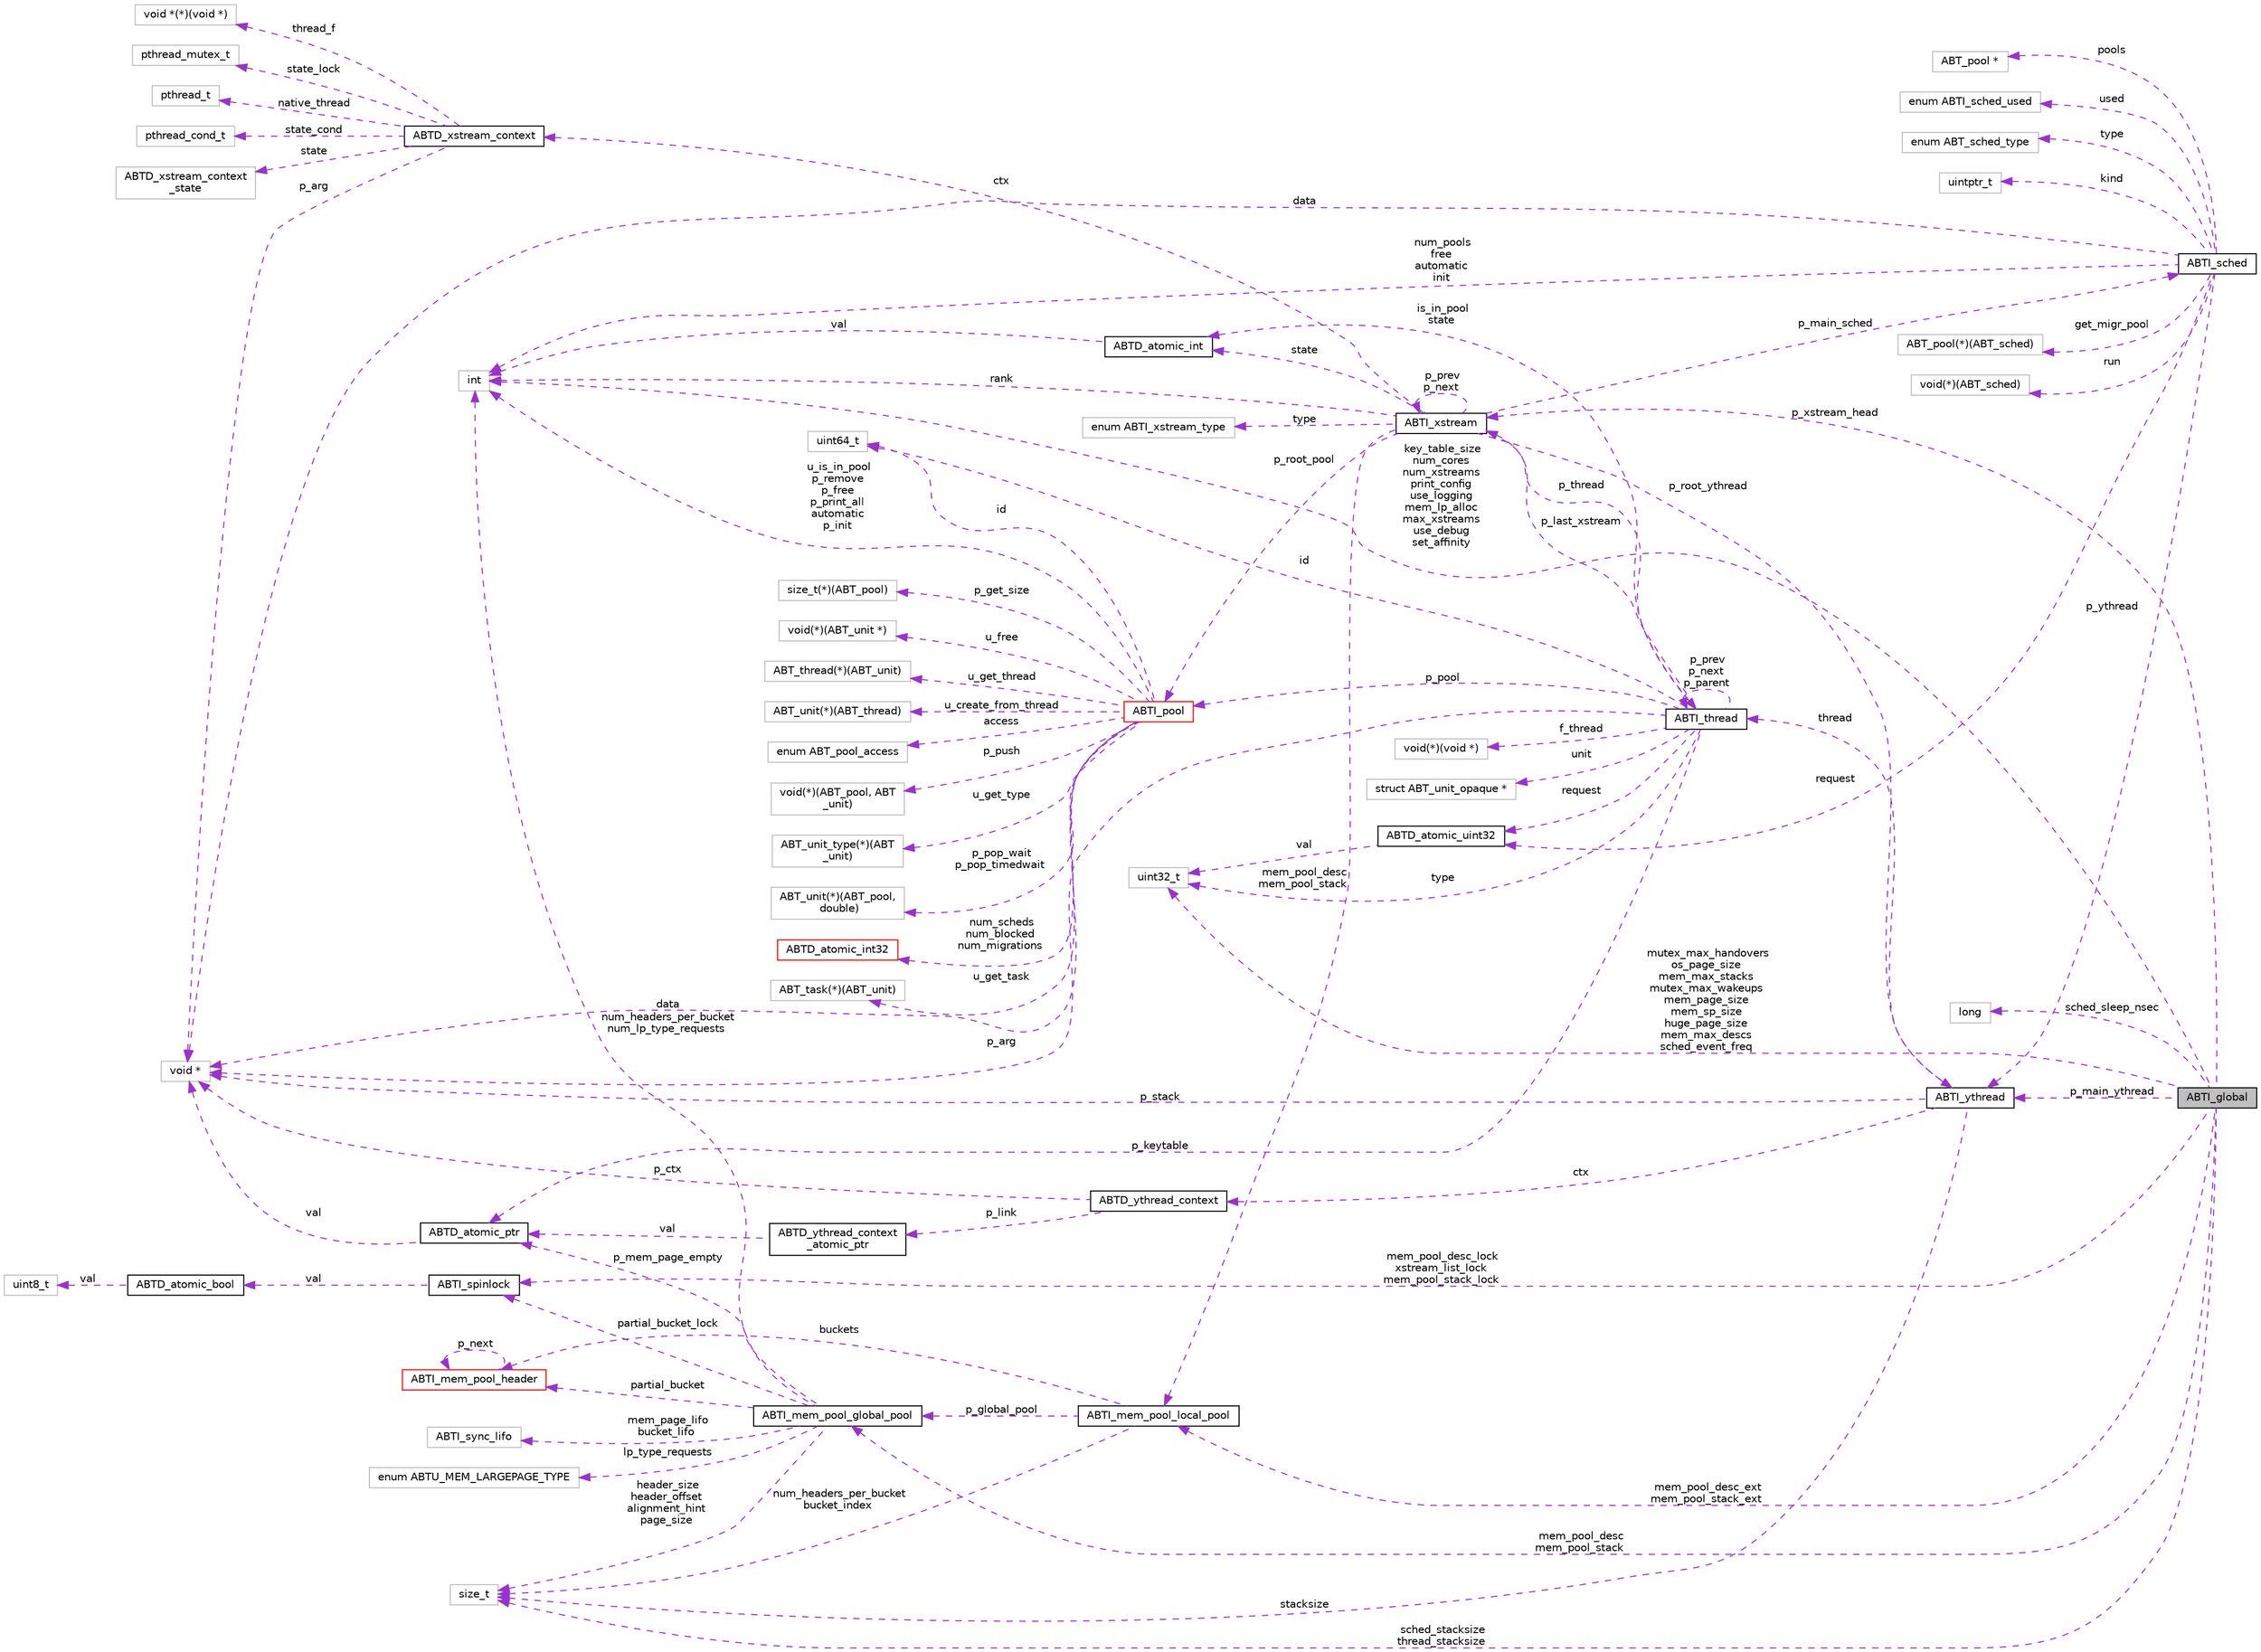 digraph "ABTI_global"
{
  edge [fontname="Helvetica",fontsize="10",labelfontname="Helvetica",labelfontsize="10"];
  node [fontname="Helvetica",fontsize="10",shape=record];
  rankdir="LR";
  Node1 [label="ABTI_global",height=0.2,width=0.4,color="black", fillcolor="grey75", style="filled" fontcolor="black"];
  Node2 -> Node1 [dir="back",color="darkorchid3",fontsize="10",style="dashed",label=" mem_pool_desc_lock\nxstream_list_lock\nmem_pool_stack_lock" ,fontname="Helvetica"];
  Node2 [label="ABTI_spinlock",height=0.2,width=0.4,color="black", fillcolor="white", style="filled",URL="$dc/d81/structABTI__spinlock.html"];
  Node3 -> Node2 [dir="back",color="darkorchid3",fontsize="10",style="dashed",label=" val" ,fontname="Helvetica"];
  Node3 [label="ABTD_atomic_bool",height=0.2,width=0.4,color="black", fillcolor="white", style="filled",URL="$df/d2c/structABTD__atomic__bool.html"];
  Node4 -> Node3 [dir="back",color="darkorchid3",fontsize="10",style="dashed",label=" val" ,fontname="Helvetica"];
  Node4 [label="uint8_t",height=0.2,width=0.4,color="grey75", fillcolor="white", style="filled"];
  Node5 -> Node1 [dir="back",color="darkorchid3",fontsize="10",style="dashed",label=" p_main_ythread" ,fontname="Helvetica"];
  Node5 [label="ABTI_ythread",height=0.2,width=0.4,color="black", fillcolor="white", style="filled",URL="$d5/d5f/structABTI__ythread.html"];
  Node6 -> Node5 [dir="back",color="darkorchid3",fontsize="10",style="dashed",label=" thread" ,fontname="Helvetica"];
  Node6 [label="ABTI_thread",height=0.2,width=0.4,color="black", fillcolor="white", style="filled",URL="$d3/d55/structABTI__thread.html"];
  Node7 -> Node6 [dir="back",color="darkorchid3",fontsize="10",style="dashed",label=" f_thread" ,fontname="Helvetica"];
  Node7 [label="void(*)(void *)",height=0.2,width=0.4,color="grey75", fillcolor="white", style="filled"];
  Node8 -> Node6 [dir="back",color="darkorchid3",fontsize="10",style="dashed",label=" id" ,fontname="Helvetica"];
  Node8 [label="uint64_t",height=0.2,width=0.4,color="grey75", fillcolor="white", style="filled"];
  Node6 -> Node6 [dir="back",color="darkorchid3",fontsize="10",style="dashed",label=" p_prev\np_next\np_parent" ,fontname="Helvetica"];
  Node9 -> Node6 [dir="back",color="darkorchid3",fontsize="10",style="dashed",label=" p_pool" ,fontname="Helvetica"];
  Node9 [label="ABTI_pool",height=0.2,width=0.4,color="red", fillcolor="white", style="filled",URL="$df/d65/structABTI__pool.html"];
  Node10 -> Node9 [dir="back",color="darkorchid3",fontsize="10",style="dashed",label=" p_get_size" ,fontname="Helvetica"];
  Node10 [label="size_t(*)(ABT_pool)",height=0.2,width=0.4,color="grey75", fillcolor="white", style="filled"];
  Node11 -> Node9 [dir="back",color="darkorchid3",fontsize="10",style="dashed",label=" u_free" ,fontname="Helvetica"];
  Node11 [label="void(*)(ABT_unit *)",height=0.2,width=0.4,color="grey75", fillcolor="white", style="filled"];
  Node12 -> Node9 [dir="back",color="darkorchid3",fontsize="10",style="dashed",label=" u_get_thread" ,fontname="Helvetica"];
  Node12 [label="ABT_thread(*)(ABT_unit)",height=0.2,width=0.4,color="grey75", fillcolor="white", style="filled"];
  Node13 -> Node9 [dir="back",color="darkorchid3",fontsize="10",style="dashed",label=" u_create_from_thread" ,fontname="Helvetica"];
  Node13 [label="ABT_unit(*)(ABT_thread)",height=0.2,width=0.4,color="grey75", fillcolor="white", style="filled"];
  Node8 -> Node9 [dir="back",color="darkorchid3",fontsize="10",style="dashed",label=" id" ,fontname="Helvetica"];
  Node14 -> Node9 [dir="back",color="darkorchid3",fontsize="10",style="dashed",label=" access" ,fontname="Helvetica"];
  Node14 [label="enum ABT_pool_access",height=0.2,width=0.4,color="grey75", fillcolor="white", style="filled"];
  Node15 -> Node9 [dir="back",color="darkorchid3",fontsize="10",style="dashed",label=" p_push" ,fontname="Helvetica"];
  Node15 [label="void(*)(ABT_pool, ABT\l_unit)",height=0.2,width=0.4,color="grey75", fillcolor="white", style="filled"];
  Node16 -> Node9 [dir="back",color="darkorchid3",fontsize="10",style="dashed",label=" u_get_type" ,fontname="Helvetica"];
  Node16 [label="ABT_unit_type(*)(ABT\l_unit)",height=0.2,width=0.4,color="grey75", fillcolor="white", style="filled"];
  Node17 -> Node9 [dir="back",color="darkorchid3",fontsize="10",style="dashed",label=" p_pop_wait\np_pop_timedwait" ,fontname="Helvetica"];
  Node17 [label="ABT_unit(*)(ABT_pool,\l double)",height=0.2,width=0.4,color="grey75", fillcolor="white", style="filled"];
  Node18 -> Node9 [dir="back",color="darkorchid3",fontsize="10",style="dashed",label=" u_is_in_pool\np_remove\np_free\np_print_all\nautomatic\np_init" ,fontname="Helvetica"];
  Node18 [label="int",height=0.2,width=0.4,color="grey75", fillcolor="white", style="filled"];
  Node19 -> Node9 [dir="back",color="darkorchid3",fontsize="10",style="dashed",label=" num_scheds\nnum_blocked\nnum_migrations" ,fontname="Helvetica"];
  Node19 [label="ABTD_atomic_int32",height=0.2,width=0.4,color="red", fillcolor="white", style="filled",URL="$db/d9a/structABTD__atomic__int32.html"];
  Node20 -> Node9 [dir="back",color="darkorchid3",fontsize="10",style="dashed",label=" u_get_task" ,fontname="Helvetica"];
  Node20 [label="ABT_task(*)(ABT_unit)",height=0.2,width=0.4,color="grey75", fillcolor="white", style="filled"];
  Node21 -> Node9 [dir="back",color="darkorchid3",fontsize="10",style="dashed",label=" data" ,fontname="Helvetica"];
  Node21 [label="void *",height=0.2,width=0.4,color="grey75", fillcolor="white", style="filled"];
  Node22 -> Node6 [dir="back",color="darkorchid3",fontsize="10",style="dashed",label=" p_last_xstream" ,fontname="Helvetica"];
  Node22 [label="ABTI_xstream",height=0.2,width=0.4,color="black", fillcolor="white", style="filled",URL="$dc/d3f/structABTI__xstream.html"];
  Node23 -> Node22 [dir="back",color="darkorchid3",fontsize="10",style="dashed",label=" ctx" ,fontname="Helvetica"];
  Node23 [label="ABTD_xstream_context",height=0.2,width=0.4,color="black", fillcolor="white", style="filled",URL="$df/dec/structABTD__xstream__context.html"];
  Node24 -> Node23 [dir="back",color="darkorchid3",fontsize="10",style="dashed",label=" state" ,fontname="Helvetica"];
  Node24 [label="ABTD_xstream_context\l_state",height=0.2,width=0.4,color="grey75", fillcolor="white", style="filled"];
  Node25 -> Node23 [dir="back",color="darkorchid3",fontsize="10",style="dashed",label=" thread_f" ,fontname="Helvetica"];
  Node25 [label="void *(*)(void *)",height=0.2,width=0.4,color="grey75", fillcolor="white", style="filled"];
  Node26 -> Node23 [dir="back",color="darkorchid3",fontsize="10",style="dashed",label=" state_lock" ,fontname="Helvetica"];
  Node26 [label="pthread_mutex_t",height=0.2,width=0.4,color="grey75", fillcolor="white", style="filled"];
  Node27 -> Node23 [dir="back",color="darkorchid3",fontsize="10",style="dashed",label=" native_thread" ,fontname="Helvetica"];
  Node27 [label="pthread_t",height=0.2,width=0.4,color="grey75", fillcolor="white", style="filled"];
  Node28 -> Node23 [dir="back",color="darkorchid3",fontsize="10",style="dashed",label=" state_cond" ,fontname="Helvetica"];
  Node28 [label="pthread_cond_t",height=0.2,width=0.4,color="grey75", fillcolor="white", style="filled"];
  Node21 -> Node23 [dir="back",color="darkorchid3",fontsize="10",style="dashed",label=" p_arg" ,fontname="Helvetica"];
  Node6 -> Node22 [dir="back",color="darkorchid3",fontsize="10",style="dashed",label=" p_thread" ,fontname="Helvetica"];
  Node29 -> Node22 [dir="back",color="darkorchid3",fontsize="10",style="dashed",label=" p_main_sched" ,fontname="Helvetica"];
  Node29 [label="ABTI_sched",height=0.2,width=0.4,color="black", fillcolor="white", style="filled",URL="$d0/dd5/structABTI__sched.html"];
  Node30 -> Node29 [dir="back",color="darkorchid3",fontsize="10",style="dashed",label=" get_migr_pool" ,fontname="Helvetica"];
  Node30 [label="ABT_pool(*)(ABT_sched)",height=0.2,width=0.4,color="grey75", fillcolor="white", style="filled"];
  Node5 -> Node29 [dir="back",color="darkorchid3",fontsize="10",style="dashed",label=" p_ythread" ,fontname="Helvetica"];
  Node18 -> Node29 [dir="back",color="darkorchid3",fontsize="10",style="dashed",label=" num_pools\nfree\nautomatic\ninit" ,fontname="Helvetica"];
  Node31 -> Node29 [dir="back",color="darkorchid3",fontsize="10",style="dashed",label=" run" ,fontname="Helvetica"];
  Node31 [label="void(*)(ABT_sched)",height=0.2,width=0.4,color="grey75", fillcolor="white", style="filled"];
  Node32 -> Node29 [dir="back",color="darkorchid3",fontsize="10",style="dashed",label=" pools" ,fontname="Helvetica"];
  Node32 [label="ABT_pool *",height=0.2,width=0.4,color="grey75", fillcolor="white", style="filled"];
  Node33 -> Node29 [dir="back",color="darkorchid3",fontsize="10",style="dashed",label=" request" ,fontname="Helvetica"];
  Node33 [label="ABTD_atomic_uint32",height=0.2,width=0.4,color="black", fillcolor="white", style="filled",URL="$db/df7/structABTD__atomic__uint32.html"];
  Node34 -> Node33 [dir="back",color="darkorchid3",fontsize="10",style="dashed",label=" val" ,fontname="Helvetica"];
  Node34 [label="uint32_t",height=0.2,width=0.4,color="grey75", fillcolor="white", style="filled"];
  Node35 -> Node29 [dir="back",color="darkorchid3",fontsize="10",style="dashed",label=" used" ,fontname="Helvetica"];
  Node35 [label="enum ABTI_sched_used",height=0.2,width=0.4,color="grey75", fillcolor="white", style="filled"];
  Node21 -> Node29 [dir="back",color="darkorchid3",fontsize="10",style="dashed",label=" data" ,fontname="Helvetica"];
  Node36 -> Node29 [dir="back",color="darkorchid3",fontsize="10",style="dashed",label=" type" ,fontname="Helvetica"];
  Node36 [label="enum ABT_sched_type",height=0.2,width=0.4,color="grey75", fillcolor="white", style="filled"];
  Node37 -> Node29 [dir="back",color="darkorchid3",fontsize="10",style="dashed",label=" kind" ,fontname="Helvetica"];
  Node37 [label="uintptr_t",height=0.2,width=0.4,color="grey75", fillcolor="white", style="filled"];
  Node5 -> Node22 [dir="back",color="darkorchid3",fontsize="10",style="dashed",label=" p_root_ythread" ,fontname="Helvetica"];
  Node9 -> Node22 [dir="back",color="darkorchid3",fontsize="10",style="dashed",label=" p_root_pool" ,fontname="Helvetica"];
  Node38 -> Node22 [dir="back",color="darkorchid3",fontsize="10",style="dashed",label=" type" ,fontname="Helvetica"];
  Node38 [label="enum ABTI_xstream_type",height=0.2,width=0.4,color="grey75", fillcolor="white", style="filled"];
  Node22 -> Node22 [dir="back",color="darkorchid3",fontsize="10",style="dashed",label=" p_prev\np_next" ,fontname="Helvetica"];
  Node39 -> Node22 [dir="back",color="darkorchid3",fontsize="10",style="dashed",label=" state" ,fontname="Helvetica"];
  Node39 [label="ABTD_atomic_int",height=0.2,width=0.4,color="black", fillcolor="white", style="filled",URL="$d5/df5/structABTD__atomic__int.html"];
  Node18 -> Node39 [dir="back",color="darkorchid3",fontsize="10",style="dashed",label=" val" ,fontname="Helvetica"];
  Node18 -> Node22 [dir="back",color="darkorchid3",fontsize="10",style="dashed",label=" rank" ,fontname="Helvetica"];
  Node40 -> Node22 [dir="back",color="darkorchid3",fontsize="10",style="dashed",label=" mem_pool_desc\nmem_pool_stack" ,fontname="Helvetica"];
  Node40 [label="ABTI_mem_pool_local_pool",height=0.2,width=0.4,color="black", fillcolor="white", style="filled",URL="$d6/d69/structABTI__mem__pool__local__pool.html"];
  Node41 -> Node40 [dir="back",color="darkorchid3",fontsize="10",style="dashed",label=" num_headers_per_bucket\nbucket_index" ,fontname="Helvetica"];
  Node41 [label="size_t",height=0.2,width=0.4,color="grey75", fillcolor="white", style="filled"];
  Node42 -> Node40 [dir="back",color="darkorchid3",fontsize="10",style="dashed",label=" buckets" ,fontname="Helvetica"];
  Node42 [label="ABTI_mem_pool_header",height=0.2,width=0.4,color="red", fillcolor="white", style="filled",URL="$de/d24/structABTI__mem__pool__header.html"];
  Node42 -> Node42 [dir="back",color="darkorchid3",fontsize="10",style="dashed",label=" p_next" ,fontname="Helvetica"];
  Node43 -> Node40 [dir="back",color="darkorchid3",fontsize="10",style="dashed",label=" p_global_pool" ,fontname="Helvetica"];
  Node43 [label="ABTI_mem_pool_global_pool",height=0.2,width=0.4,color="black", fillcolor="white", style="filled",URL="$d7/de4/structABTI__mem__pool__global__pool.html"];
  Node2 -> Node43 [dir="back",color="darkorchid3",fontsize="10",style="dashed",label=" partial_bucket_lock" ,fontname="Helvetica"];
  Node44 -> Node43 [dir="back",color="darkorchid3",fontsize="10",style="dashed",label=" mem_page_lifo\nbucket_lifo" ,fontname="Helvetica"];
  Node44 [label="ABTI_sync_lifo",height=0.2,width=0.4,color="grey75", fillcolor="white", style="filled"];
  Node41 -> Node43 [dir="back",color="darkorchid3",fontsize="10",style="dashed",label=" header_size\nheader_offset\nalignment_hint\npage_size" ,fontname="Helvetica"];
  Node42 -> Node43 [dir="back",color="darkorchid3",fontsize="10",style="dashed",label=" partial_bucket" ,fontname="Helvetica"];
  Node18 -> Node43 [dir="back",color="darkorchid3",fontsize="10",style="dashed",label=" num_headers_per_bucket\nnum_lp_type_requests" ,fontname="Helvetica"];
  Node45 -> Node43 [dir="back",color="darkorchid3",fontsize="10",style="dashed",label=" p_mem_page_empty" ,fontname="Helvetica"];
  Node45 [label="ABTD_atomic_ptr",height=0.2,width=0.4,color="black", fillcolor="white", style="filled",URL="$df/d5b/structABTD__atomic__ptr.html"];
  Node21 -> Node45 [dir="back",color="darkorchid3",fontsize="10",style="dashed",label=" val" ,fontname="Helvetica"];
  Node46 -> Node43 [dir="back",color="darkorchid3",fontsize="10",style="dashed",label=" lp_type_requests" ,fontname="Helvetica"];
  Node46 [label="enum ABTU_MEM_LARGEPAGE_TYPE",height=0.2,width=0.4,color="grey75", fillcolor="white", style="filled"];
  Node34 -> Node6 [dir="back",color="darkorchid3",fontsize="10",style="dashed",label=" type" ,fontname="Helvetica"];
  Node39 -> Node6 [dir="back",color="darkorchid3",fontsize="10",style="dashed",label=" is_in_pool\nstate" ,fontname="Helvetica"];
  Node45 -> Node6 [dir="back",color="darkorchid3",fontsize="10",style="dashed",label=" p_keytable" ,fontname="Helvetica"];
  Node33 -> Node6 [dir="back",color="darkorchid3",fontsize="10",style="dashed",label=" request" ,fontname="Helvetica"];
  Node21 -> Node6 [dir="back",color="darkorchid3",fontsize="10",style="dashed",label=" p_arg" ,fontname="Helvetica"];
  Node47 -> Node6 [dir="back",color="darkorchid3",fontsize="10",style="dashed",label=" unit" ,fontname="Helvetica"];
  Node47 [label="struct ABT_unit_opaque *",height=0.2,width=0.4,color="grey75", fillcolor="white", style="filled"];
  Node41 -> Node5 [dir="back",color="darkorchid3",fontsize="10",style="dashed",label=" stacksize" ,fontname="Helvetica"];
  Node48 -> Node5 [dir="back",color="darkorchid3",fontsize="10",style="dashed",label=" ctx" ,fontname="Helvetica"];
  Node48 [label="ABTD_ythread_context",height=0.2,width=0.4,color="black", fillcolor="white", style="filled",URL="$d8/df3/structABTD__ythread__context.html"];
  Node49 -> Node48 [dir="back",color="darkorchid3",fontsize="10",style="dashed",label=" p_link" ,fontname="Helvetica"];
  Node49 [label="ABTD_ythread_context\l_atomic_ptr",height=0.2,width=0.4,color="black", fillcolor="white", style="filled",URL="$d6/dfc/structABTD__ythread__context__atomic__ptr.html"];
  Node45 -> Node49 [dir="back",color="darkorchid3",fontsize="10",style="dashed",label=" val" ,fontname="Helvetica"];
  Node21 -> Node48 [dir="back",color="darkorchid3",fontsize="10",style="dashed",label=" p_ctx" ,fontname="Helvetica"];
  Node21 -> Node5 [dir="back",color="darkorchid3",fontsize="10",style="dashed",label=" p_stack" ,fontname="Helvetica"];
  Node41 -> Node1 [dir="back",color="darkorchid3",fontsize="10",style="dashed",label=" sched_stacksize\nthread_stacksize" ,fontname="Helvetica"];
  Node22 -> Node1 [dir="back",color="darkorchid3",fontsize="10",style="dashed",label=" p_xstream_head" ,fontname="Helvetica"];
  Node34 -> Node1 [dir="back",color="darkorchid3",fontsize="10",style="dashed",label=" mutex_max_handovers\nos_page_size\nmem_max_stacks\nmutex_max_wakeups\nmem_page_size\nmem_sp_size\nhuge_page_size\nmem_max_descs\nsched_event_freq" ,fontname="Helvetica"];
  Node18 -> Node1 [dir="back",color="darkorchid3",fontsize="10",style="dashed",label=" key_table_size\nnum_cores\nnum_xstreams\nprint_config\nuse_logging\nmem_lp_alloc\nmax_xstreams\nuse_debug\nset_affinity" ,fontname="Helvetica"];
  Node40 -> Node1 [dir="back",color="darkorchid3",fontsize="10",style="dashed",label=" mem_pool_desc_ext\nmem_pool_stack_ext" ,fontname="Helvetica"];
  Node43 -> Node1 [dir="back",color="darkorchid3",fontsize="10",style="dashed",label=" mem_pool_desc\nmem_pool_stack" ,fontname="Helvetica"];
  Node50 -> Node1 [dir="back",color="darkorchid3",fontsize="10",style="dashed",label=" sched_sleep_nsec" ,fontname="Helvetica"];
  Node50 [label="long",height=0.2,width=0.4,color="grey75", fillcolor="white", style="filled"];
}
